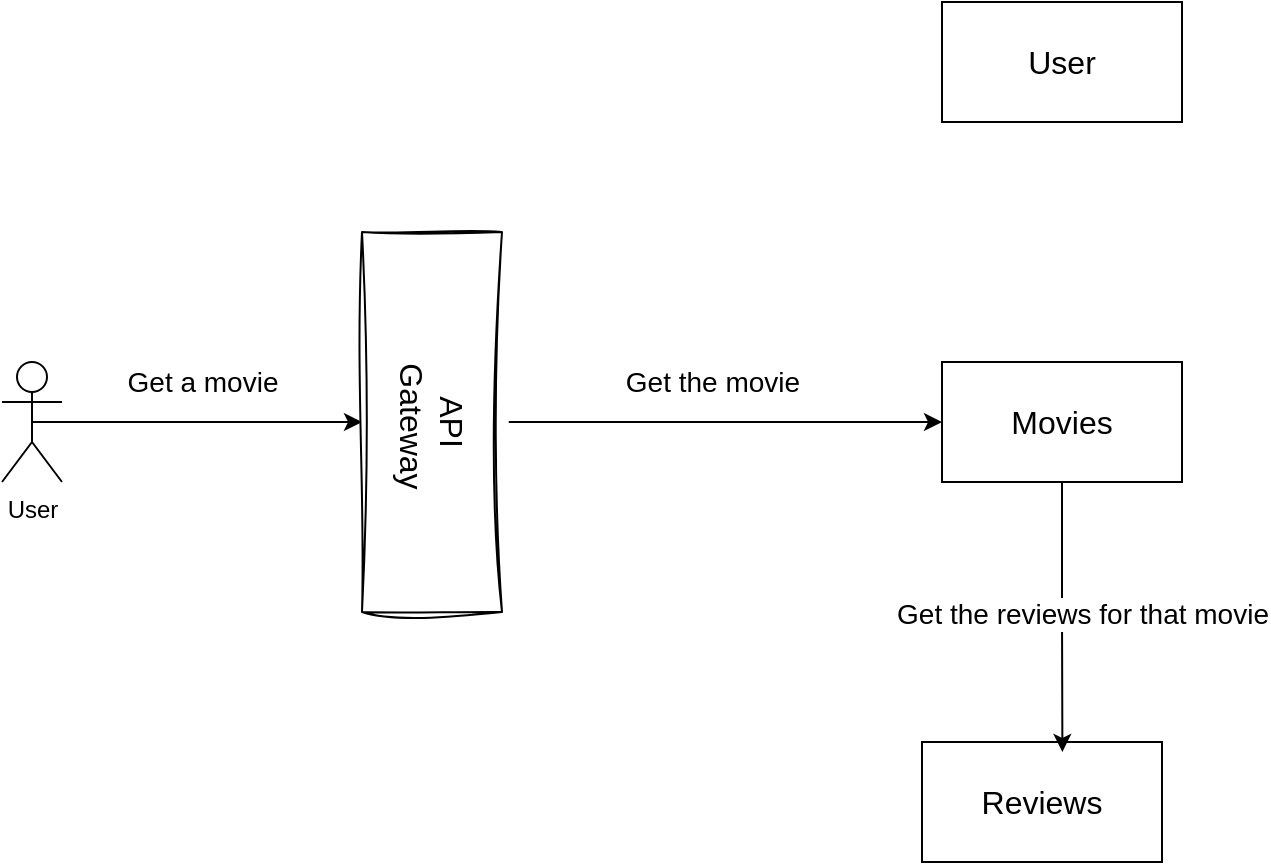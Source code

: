 <mxfile version="28.2.5">
  <diagram name="Page-1" id="82mVbNX55Fa13amxZg5S">
    <mxGraphModel dx="969" dy="618" grid="1" gridSize="10" guides="1" tooltips="1" connect="1" arrows="1" fold="1" page="1" pageScale="1" pageWidth="850" pageHeight="1100" math="0" shadow="0">
      <root>
        <mxCell id="0" />
        <mxCell id="1" parent="0" />
        <mxCell id="lyk3oRnUd4s0o-xwYm5H-1" value="&lt;font style=&quot;font-size: 16px;&quot;&gt;User&lt;/font&gt;" style="rounded=0;whiteSpace=wrap;html=1;" parent="1" vertex="1">
          <mxGeometry x="540" y="30" width="120" height="60" as="geometry" />
        </mxCell>
        <mxCell id="lyk3oRnUd4s0o-xwYm5H-2" value="&lt;font style=&quot;font-size: 16px;&quot;&gt;Reviews&lt;/font&gt;" style="rounded=0;whiteSpace=wrap;html=1;" parent="1" vertex="1">
          <mxGeometry x="530" y="400" width="120" height="60" as="geometry" />
        </mxCell>
        <mxCell id="lyk3oRnUd4s0o-xwYm5H-3" value="&lt;font style=&quot;font-size: 16px;&quot;&gt;Movies&lt;/font&gt;" style="rounded=0;whiteSpace=wrap;html=1;" parent="1" vertex="1">
          <mxGeometry x="540" y="210" width="120" height="60" as="geometry" />
        </mxCell>
        <mxCell id="lyk3oRnUd4s0o-xwYm5H-9" style="edgeStyle=orthogonalEdgeStyle;rounded=0;orthogonalLoop=1;jettySize=auto;html=1;exitX=0.5;exitY=0.5;exitDx=0;exitDy=0;exitPerimeter=0;entryX=0.5;entryY=1;entryDx=0;entryDy=0;" parent="1" source="lyk3oRnUd4s0o-xwYm5H-4" target="lyk3oRnUd4s0o-xwYm5H-7" edge="1">
          <mxGeometry relative="1" as="geometry" />
        </mxCell>
        <mxCell id="lyk3oRnUd4s0o-xwYm5H-10" value="&lt;font style=&quot;font-size: 14px;&quot;&gt;Get a movie&lt;/font&gt;" style="edgeLabel;html=1;align=center;verticalAlign=middle;resizable=0;points=[];" parent="lyk3oRnUd4s0o-xwYm5H-9" vertex="1" connectable="0">
          <mxGeometry x="-0.005" y="-2" relative="1" as="geometry">
            <mxPoint x="3" y="-22" as="offset" />
          </mxGeometry>
        </mxCell>
        <mxCell id="lyk3oRnUd4s0o-xwYm5H-4" value="User" style="shape=umlActor;verticalLabelPosition=bottom;verticalAlign=top;html=1;outlineConnect=0;" parent="1" vertex="1">
          <mxGeometry x="70" y="210" width="30" height="60" as="geometry" />
        </mxCell>
        <mxCell id="lyk3oRnUd4s0o-xwYm5H-15" style="edgeStyle=orthogonalEdgeStyle;rounded=0;orthogonalLoop=1;jettySize=auto;html=1;exitX=0.5;exitY=0;exitDx=0;exitDy=0;" parent="1" source="lyk3oRnUd4s0o-xwYm5H-7" target="lyk3oRnUd4s0o-xwYm5H-3" edge="1">
          <mxGeometry relative="1" as="geometry" />
        </mxCell>
        <mxCell id="lyk3oRnUd4s0o-xwYm5H-16" value="&lt;font style=&quot;font-size: 14px;&quot;&gt;Get the movie&lt;/font&gt;" style="edgeLabel;html=1;align=center;verticalAlign=middle;resizable=0;points=[];" parent="lyk3oRnUd4s0o-xwYm5H-15" vertex="1" connectable="0">
          <mxGeometry x="-0.126" relative="1" as="geometry">
            <mxPoint x="9" y="-20" as="offset" />
          </mxGeometry>
        </mxCell>
        <mxCell id="lyk3oRnUd4s0o-xwYm5H-7" value="&lt;font style=&quot;font-size: 16px;&quot;&gt;API&lt;/font&gt;&lt;div&gt;&lt;font style=&quot;font-size: 16px;&quot;&gt;&amp;nbsp;Gateway&lt;/font&gt;&lt;/div&gt;" style="rounded=0;whiteSpace=wrap;html=1;rotation=90;sketch=1;curveFitting=1;jiggle=2;" parent="1" vertex="1">
          <mxGeometry x="190" y="205" width="190" height="70" as="geometry" />
        </mxCell>
        <mxCell id="lyk3oRnUd4s0o-xwYm5H-12" style="edgeStyle=orthogonalEdgeStyle;rounded=0;orthogonalLoop=1;jettySize=auto;html=1;exitX=0.5;exitY=1;exitDx=0;exitDy=0;entryX=0.585;entryY=0.083;entryDx=0;entryDy=0;entryPerimeter=0;" parent="1" source="lyk3oRnUd4s0o-xwYm5H-3" target="lyk3oRnUd4s0o-xwYm5H-2" edge="1">
          <mxGeometry relative="1" as="geometry" />
        </mxCell>
        <mxCell id="lyk3oRnUd4s0o-xwYm5H-17" value="&lt;font style=&quot;font-size: 14px;&quot;&gt;Get the reviews for that movie&lt;/font&gt;" style="edgeLabel;html=1;align=center;verticalAlign=middle;resizable=0;points=[];" parent="lyk3oRnUd4s0o-xwYm5H-12" vertex="1" connectable="0">
          <mxGeometry x="-0.191" y="1" relative="1" as="geometry">
            <mxPoint x="9" y="11" as="offset" />
          </mxGeometry>
        </mxCell>
      </root>
    </mxGraphModel>
  </diagram>
</mxfile>
